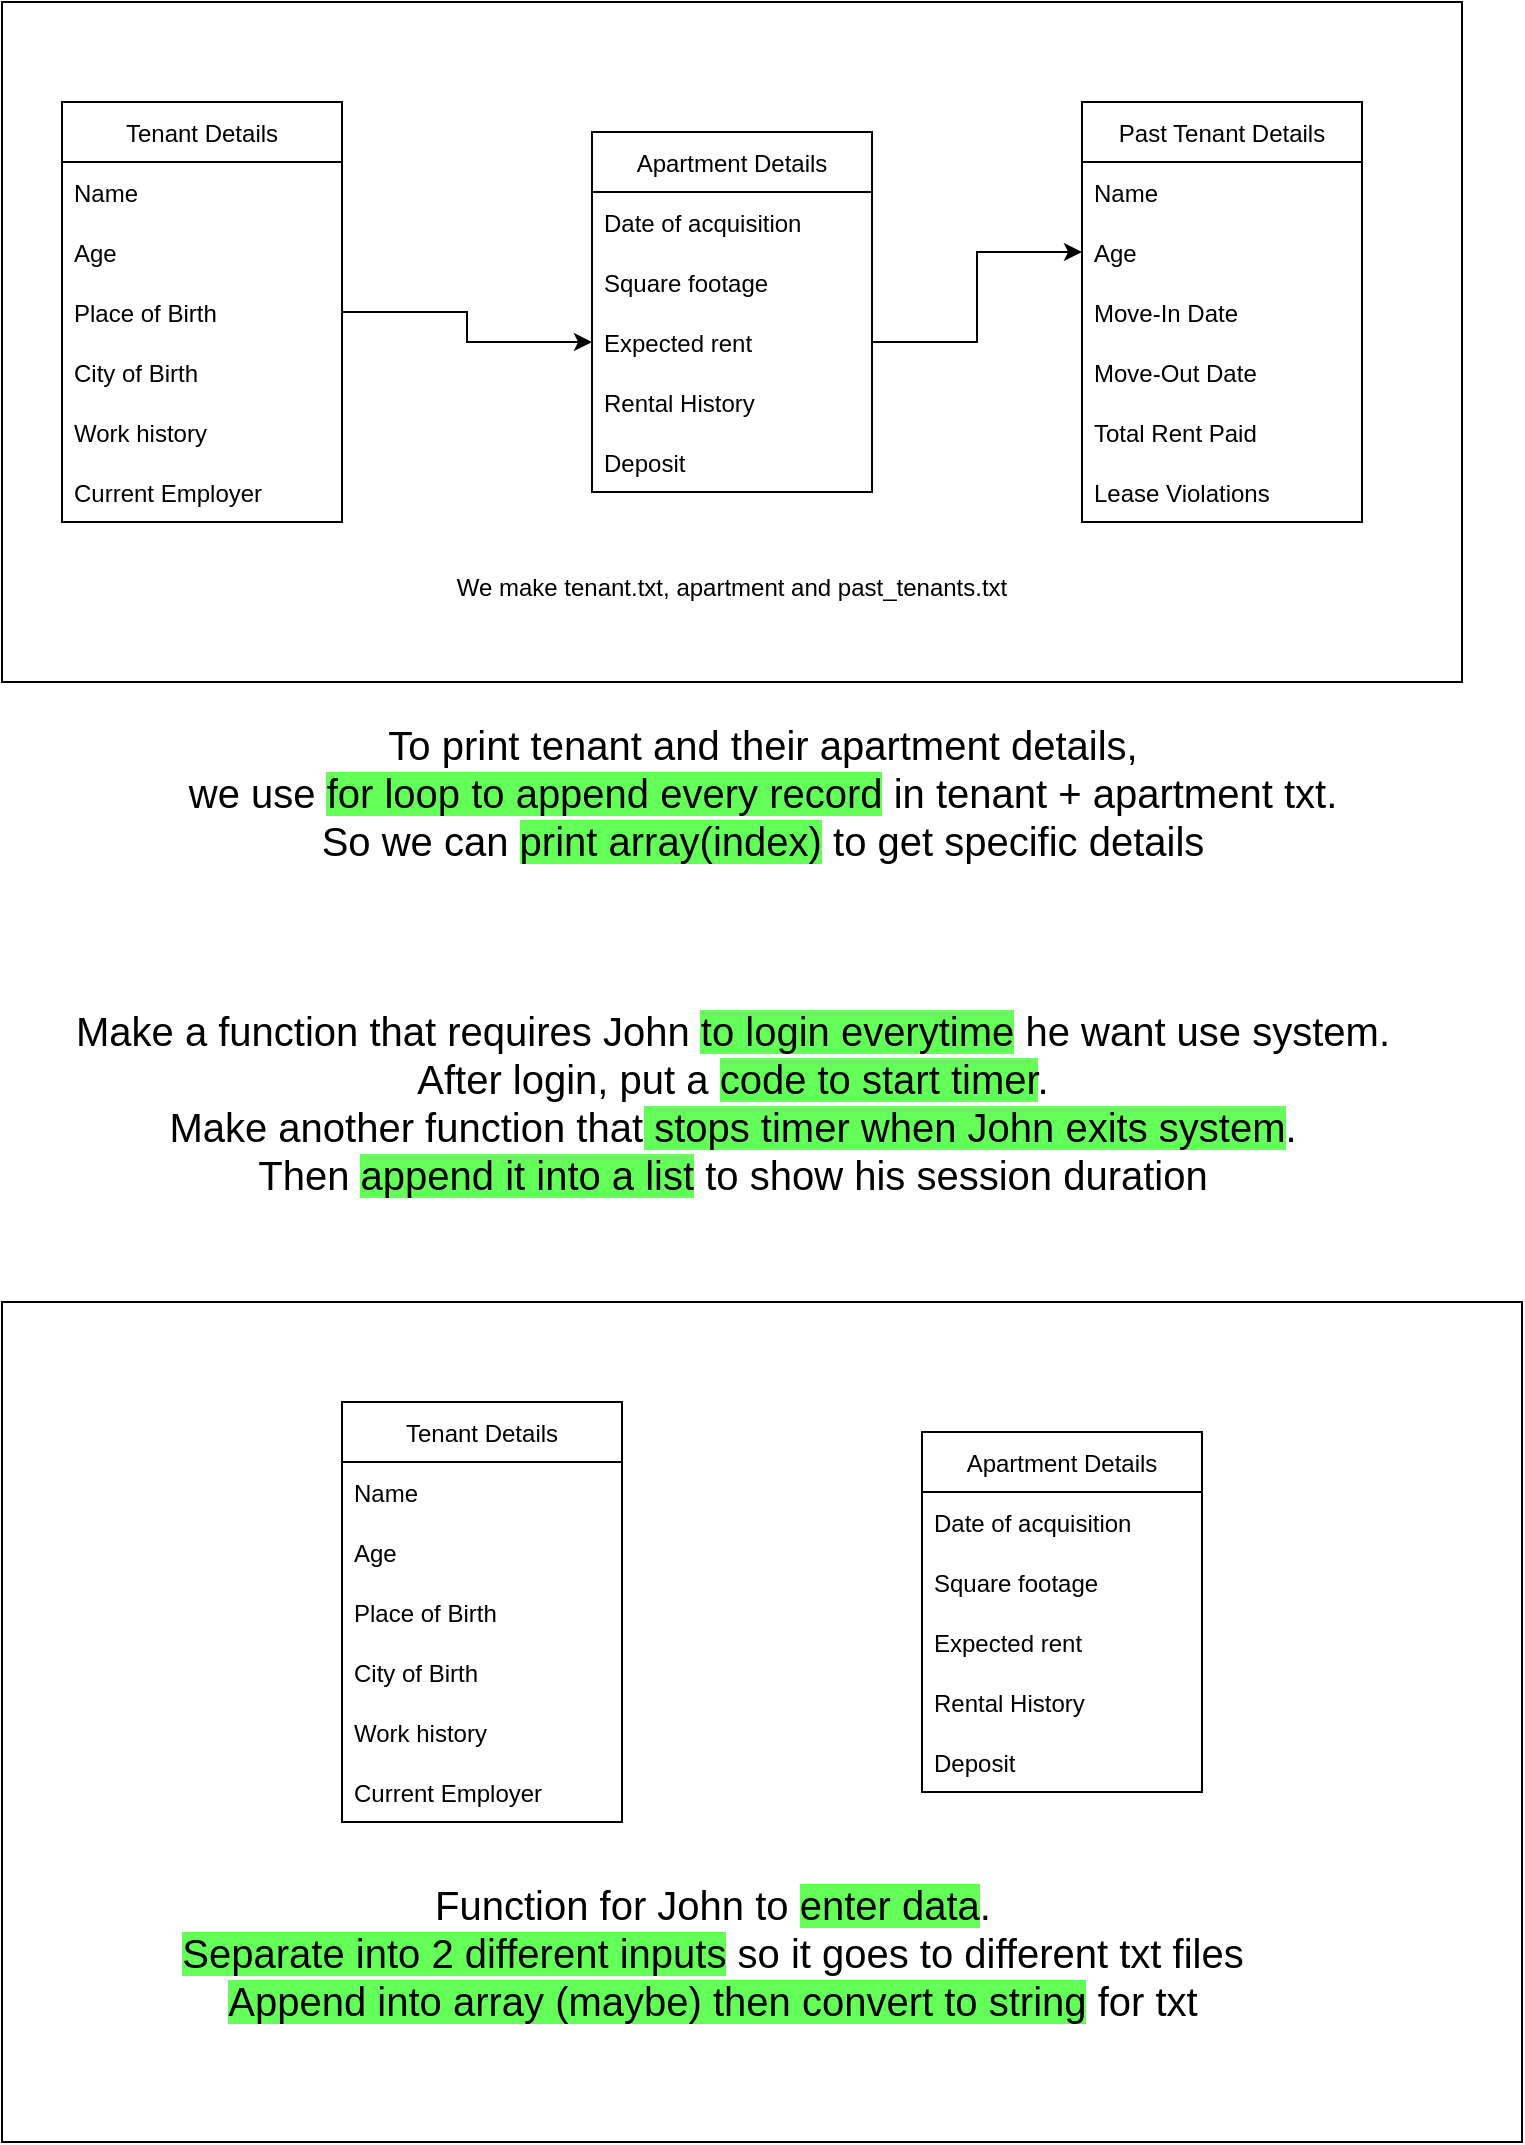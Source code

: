 <mxfile version="20.0.4" type="github">
  <diagram id="mEtMCxcJBWkXMFND_kUl" name="Page-1">
    <mxGraphModel dx="1422" dy="786" grid="1" gridSize="10" guides="1" tooltips="1" connect="1" arrows="1" fold="1" page="1" pageScale="1" pageWidth="850" pageHeight="1100" math="0" shadow="0">
      <root>
        <mxCell id="0" />
        <mxCell id="1" parent="0" />
        <mxCell id="8i0_dZwBOpxGJR3hsL0B-66" value="" style="rounded=0;whiteSpace=wrap;html=1;labelBackgroundColor=#64FF59;fontSize=20;" vertex="1" parent="1">
          <mxGeometry x="60" y="650" width="760" height="420" as="geometry" />
        </mxCell>
        <mxCell id="8i0_dZwBOpxGJR3hsL0B-39" value="&lt;br&gt;&lt;br&gt;&lt;br&gt;&lt;br&gt;&lt;br&gt;&lt;br&gt;&lt;br&gt;&lt;br&gt;&lt;br&gt;&lt;br&gt;&lt;br&gt;&lt;br&gt;&lt;br&gt;&lt;br&gt;&lt;br&gt;&lt;br&gt;&lt;br&gt;We make tenant.txt, apartment and past_tenants.txt" style="rounded=0;whiteSpace=wrap;html=1;" vertex="1" parent="1">
          <mxGeometry x="60" width="730" height="340" as="geometry" />
        </mxCell>
        <mxCell id="8i0_dZwBOpxGJR3hsL0B-14" value="Tenant Details" style="swimlane;fontStyle=0;childLayout=stackLayout;horizontal=1;startSize=30;horizontalStack=0;resizeParent=1;resizeParentMax=0;resizeLast=0;collapsible=1;marginBottom=0;" vertex="1" parent="1">
          <mxGeometry x="90" y="50" width="140" height="210" as="geometry" />
        </mxCell>
        <mxCell id="8i0_dZwBOpxGJR3hsL0B-15" value="Name" style="text;strokeColor=none;fillColor=none;align=left;verticalAlign=middle;spacingLeft=4;spacingRight=4;overflow=hidden;points=[[0,0.5],[1,0.5]];portConstraint=eastwest;rotatable=0;" vertex="1" parent="8i0_dZwBOpxGJR3hsL0B-14">
          <mxGeometry y="30" width="140" height="30" as="geometry" />
        </mxCell>
        <mxCell id="8i0_dZwBOpxGJR3hsL0B-16" value="Age" style="text;strokeColor=none;fillColor=none;align=left;verticalAlign=middle;spacingLeft=4;spacingRight=4;overflow=hidden;points=[[0,0.5],[1,0.5]];portConstraint=eastwest;rotatable=0;" vertex="1" parent="8i0_dZwBOpxGJR3hsL0B-14">
          <mxGeometry y="60" width="140" height="30" as="geometry" />
        </mxCell>
        <mxCell id="8i0_dZwBOpxGJR3hsL0B-17" value="Place of Birth" style="text;strokeColor=none;fillColor=none;align=left;verticalAlign=middle;spacingLeft=4;spacingRight=4;overflow=hidden;points=[[0,0.5],[1,0.5]];portConstraint=eastwest;rotatable=0;" vertex="1" parent="8i0_dZwBOpxGJR3hsL0B-14">
          <mxGeometry y="90" width="140" height="30" as="geometry" />
        </mxCell>
        <mxCell id="8i0_dZwBOpxGJR3hsL0B-19" value="City of Birth" style="text;strokeColor=none;fillColor=none;align=left;verticalAlign=middle;spacingLeft=4;spacingRight=4;overflow=hidden;points=[[0,0.5],[1,0.5]];portConstraint=eastwest;rotatable=0;" vertex="1" parent="8i0_dZwBOpxGJR3hsL0B-14">
          <mxGeometry y="120" width="140" height="30" as="geometry" />
        </mxCell>
        <mxCell id="8i0_dZwBOpxGJR3hsL0B-20" value="Work history" style="text;strokeColor=none;fillColor=none;align=left;verticalAlign=middle;spacingLeft=4;spacingRight=4;overflow=hidden;points=[[0,0.5],[1,0.5]];portConstraint=eastwest;rotatable=0;" vertex="1" parent="8i0_dZwBOpxGJR3hsL0B-14">
          <mxGeometry y="150" width="140" height="30" as="geometry" />
        </mxCell>
        <mxCell id="8i0_dZwBOpxGJR3hsL0B-18" value="Current Employer" style="text;strokeColor=none;fillColor=none;align=left;verticalAlign=middle;spacingLeft=4;spacingRight=4;overflow=hidden;points=[[0,0.5],[1,0.5]];portConstraint=eastwest;rotatable=0;" vertex="1" parent="8i0_dZwBOpxGJR3hsL0B-14">
          <mxGeometry y="180" width="140" height="30" as="geometry" />
        </mxCell>
        <mxCell id="8i0_dZwBOpxGJR3hsL0B-21" value="Apartment Details" style="swimlane;fontStyle=0;childLayout=stackLayout;horizontal=1;startSize=30;horizontalStack=0;resizeParent=1;resizeParentMax=0;resizeLast=0;collapsible=1;marginBottom=0;" vertex="1" parent="1">
          <mxGeometry x="355" y="65" width="140" height="180" as="geometry" />
        </mxCell>
        <mxCell id="8i0_dZwBOpxGJR3hsL0B-22" value="Date of acquisition" style="text;strokeColor=none;fillColor=none;align=left;verticalAlign=middle;spacingLeft=4;spacingRight=4;overflow=hidden;points=[[0,0.5],[1,0.5]];portConstraint=eastwest;rotatable=0;" vertex="1" parent="8i0_dZwBOpxGJR3hsL0B-21">
          <mxGeometry y="30" width="140" height="30" as="geometry" />
        </mxCell>
        <mxCell id="8i0_dZwBOpxGJR3hsL0B-23" value="Square footage" style="text;strokeColor=none;fillColor=none;align=left;verticalAlign=middle;spacingLeft=4;spacingRight=4;overflow=hidden;points=[[0,0.5],[1,0.5]];portConstraint=eastwest;rotatable=0;" vertex="1" parent="8i0_dZwBOpxGJR3hsL0B-21">
          <mxGeometry y="60" width="140" height="30" as="geometry" />
        </mxCell>
        <mxCell id="8i0_dZwBOpxGJR3hsL0B-24" value="Expected rent" style="text;strokeColor=none;fillColor=none;align=left;verticalAlign=middle;spacingLeft=4;spacingRight=4;overflow=hidden;points=[[0,0.5],[1,0.5]];portConstraint=eastwest;rotatable=0;" vertex="1" parent="8i0_dZwBOpxGJR3hsL0B-21">
          <mxGeometry y="90" width="140" height="30" as="geometry" />
        </mxCell>
        <mxCell id="8i0_dZwBOpxGJR3hsL0B-25" value="Rental History" style="text;strokeColor=none;fillColor=none;align=left;verticalAlign=middle;spacingLeft=4;spacingRight=4;overflow=hidden;points=[[0,0.5],[1,0.5]];portConstraint=eastwest;rotatable=0;" vertex="1" parent="8i0_dZwBOpxGJR3hsL0B-21">
          <mxGeometry y="120" width="140" height="30" as="geometry" />
        </mxCell>
        <mxCell id="8i0_dZwBOpxGJR3hsL0B-26" value="Deposit" style="text;strokeColor=none;fillColor=none;align=left;verticalAlign=middle;spacingLeft=4;spacingRight=4;overflow=hidden;points=[[0,0.5],[1,0.5]];portConstraint=eastwest;rotatable=0;" vertex="1" parent="8i0_dZwBOpxGJR3hsL0B-21">
          <mxGeometry y="150" width="140" height="30" as="geometry" />
        </mxCell>
        <mxCell id="8i0_dZwBOpxGJR3hsL0B-28" value="Past Tenant Details" style="swimlane;fontStyle=0;childLayout=stackLayout;horizontal=1;startSize=30;horizontalStack=0;resizeParent=1;resizeParentMax=0;resizeLast=0;collapsible=1;marginBottom=0;" vertex="1" parent="1">
          <mxGeometry x="600" y="50" width="140" height="210" as="geometry" />
        </mxCell>
        <mxCell id="8i0_dZwBOpxGJR3hsL0B-29" value="Name" style="text;strokeColor=none;fillColor=none;align=left;verticalAlign=middle;spacingLeft=4;spacingRight=4;overflow=hidden;points=[[0,0.5],[1,0.5]];portConstraint=eastwest;rotatable=0;" vertex="1" parent="8i0_dZwBOpxGJR3hsL0B-28">
          <mxGeometry y="30" width="140" height="30" as="geometry" />
        </mxCell>
        <mxCell id="8i0_dZwBOpxGJR3hsL0B-30" value="Age" style="text;strokeColor=none;fillColor=none;align=left;verticalAlign=middle;spacingLeft=4;spacingRight=4;overflow=hidden;points=[[0,0.5],[1,0.5]];portConstraint=eastwest;rotatable=0;" vertex="1" parent="8i0_dZwBOpxGJR3hsL0B-28">
          <mxGeometry y="60" width="140" height="30" as="geometry" />
        </mxCell>
        <mxCell id="8i0_dZwBOpxGJR3hsL0B-31" value="Move-In Date" style="text;strokeColor=none;fillColor=none;align=left;verticalAlign=middle;spacingLeft=4;spacingRight=4;overflow=hidden;points=[[0,0.5],[1,0.5]];portConstraint=eastwest;rotatable=0;" vertex="1" parent="8i0_dZwBOpxGJR3hsL0B-28">
          <mxGeometry y="90" width="140" height="30" as="geometry" />
        </mxCell>
        <mxCell id="8i0_dZwBOpxGJR3hsL0B-32" value="Move-Out Date" style="text;strokeColor=none;fillColor=none;align=left;verticalAlign=middle;spacingLeft=4;spacingRight=4;overflow=hidden;points=[[0,0.5],[1,0.5]];portConstraint=eastwest;rotatable=0;" vertex="1" parent="8i0_dZwBOpxGJR3hsL0B-28">
          <mxGeometry y="120" width="140" height="30" as="geometry" />
        </mxCell>
        <mxCell id="8i0_dZwBOpxGJR3hsL0B-33" value="Total Rent Paid" style="text;strokeColor=none;fillColor=none;align=left;verticalAlign=middle;spacingLeft=4;spacingRight=4;overflow=hidden;points=[[0,0.5],[1,0.5]];portConstraint=eastwest;rotatable=0;" vertex="1" parent="8i0_dZwBOpxGJR3hsL0B-28">
          <mxGeometry y="150" width="140" height="30" as="geometry" />
        </mxCell>
        <mxCell id="8i0_dZwBOpxGJR3hsL0B-34" value="Lease Violations" style="text;strokeColor=none;fillColor=none;align=left;verticalAlign=middle;spacingLeft=4;spacingRight=4;overflow=hidden;points=[[0,0.5],[1,0.5]];portConstraint=eastwest;rotatable=0;" vertex="1" parent="8i0_dZwBOpxGJR3hsL0B-28">
          <mxGeometry y="180" width="140" height="30" as="geometry" />
        </mxCell>
        <mxCell id="8i0_dZwBOpxGJR3hsL0B-36" style="edgeStyle=orthogonalEdgeStyle;rounded=0;orthogonalLoop=1;jettySize=auto;html=1;exitX=1;exitY=0.5;exitDx=0;exitDy=0;entryX=0;entryY=0.5;entryDx=0;entryDy=0;" edge="1" parent="1" source="8i0_dZwBOpxGJR3hsL0B-24" target="8i0_dZwBOpxGJR3hsL0B-30">
          <mxGeometry relative="1" as="geometry" />
        </mxCell>
        <mxCell id="8i0_dZwBOpxGJR3hsL0B-37" style="edgeStyle=orthogonalEdgeStyle;rounded=0;orthogonalLoop=1;jettySize=auto;html=1;exitX=1;exitY=0.5;exitDx=0;exitDy=0;entryX=0;entryY=0.5;entryDx=0;entryDy=0;" edge="1" parent="1" source="8i0_dZwBOpxGJR3hsL0B-17" target="8i0_dZwBOpxGJR3hsL0B-24">
          <mxGeometry relative="1" as="geometry" />
        </mxCell>
        <mxCell id="8i0_dZwBOpxGJR3hsL0B-42" value="&lt;font style=&quot;font-size: 20px;&quot;&gt;To print tenant and their apartment details, &lt;br&gt;we use &lt;span style=&quot;background-color: rgb(100, 255, 89);&quot;&gt;for loop to append every record&lt;/span&gt; in tenant + apartment txt.&lt;br&gt;So we can &lt;span style=&quot;background-color: rgb(100, 255, 89);&quot;&gt;print array(index)&lt;/span&gt; to get specific details&lt;/font&gt;" style="text;html=1;align=center;verticalAlign=middle;resizable=0;points=[];autosize=1;strokeColor=none;fillColor=none;" vertex="1" parent="1">
          <mxGeometry x="140" y="350" width="600" height="90" as="geometry" />
        </mxCell>
        <mxCell id="8i0_dZwBOpxGJR3hsL0B-43" value="Make a function that requires John &lt;span style=&quot;background-color: rgb(100, 255, 89);&quot;&gt;to login everytime&lt;/span&gt; he want use system.&lt;br&gt;After login, put a &lt;span style=&quot;background-color: rgb(100, 255, 89);&quot;&gt;code to start timer&lt;/span&gt;.&lt;br&gt;Make another function that&lt;span style=&quot;background-color: rgb(100, 255, 89);&quot;&gt; stops timer when John exits system&lt;/span&gt;.&lt;br&gt;Then &lt;span style=&quot;background-color: rgb(100, 255, 89);&quot;&gt;append it into a list&lt;/span&gt; to show his session duration" style="text;html=1;align=center;verticalAlign=middle;resizable=0;points=[];autosize=1;strokeColor=none;fillColor=none;fontSize=20;" vertex="1" parent="1">
          <mxGeometry x="85" y="495" width="680" height="110" as="geometry" />
        </mxCell>
        <mxCell id="8i0_dZwBOpxGJR3hsL0B-44" value="Tenant Details" style="swimlane;fontStyle=0;childLayout=stackLayout;horizontal=1;startSize=30;horizontalStack=0;resizeParent=1;resizeParentMax=0;resizeLast=0;collapsible=1;marginBottom=0;" vertex="1" parent="1">
          <mxGeometry x="230" y="700" width="140" height="210" as="geometry" />
        </mxCell>
        <mxCell id="8i0_dZwBOpxGJR3hsL0B-45" value="Name" style="text;strokeColor=none;fillColor=none;align=left;verticalAlign=middle;spacingLeft=4;spacingRight=4;overflow=hidden;points=[[0,0.5],[1,0.5]];portConstraint=eastwest;rotatable=0;" vertex="1" parent="8i0_dZwBOpxGJR3hsL0B-44">
          <mxGeometry y="30" width="140" height="30" as="geometry" />
        </mxCell>
        <mxCell id="8i0_dZwBOpxGJR3hsL0B-46" value="Age" style="text;strokeColor=none;fillColor=none;align=left;verticalAlign=middle;spacingLeft=4;spacingRight=4;overflow=hidden;points=[[0,0.5],[1,0.5]];portConstraint=eastwest;rotatable=0;" vertex="1" parent="8i0_dZwBOpxGJR3hsL0B-44">
          <mxGeometry y="60" width="140" height="30" as="geometry" />
        </mxCell>
        <mxCell id="8i0_dZwBOpxGJR3hsL0B-47" value="Place of Birth" style="text;strokeColor=none;fillColor=none;align=left;verticalAlign=middle;spacingLeft=4;spacingRight=4;overflow=hidden;points=[[0,0.5],[1,0.5]];portConstraint=eastwest;rotatable=0;" vertex="1" parent="8i0_dZwBOpxGJR3hsL0B-44">
          <mxGeometry y="90" width="140" height="30" as="geometry" />
        </mxCell>
        <mxCell id="8i0_dZwBOpxGJR3hsL0B-48" value="City of Birth" style="text;strokeColor=none;fillColor=none;align=left;verticalAlign=middle;spacingLeft=4;spacingRight=4;overflow=hidden;points=[[0,0.5],[1,0.5]];portConstraint=eastwest;rotatable=0;" vertex="1" parent="8i0_dZwBOpxGJR3hsL0B-44">
          <mxGeometry y="120" width="140" height="30" as="geometry" />
        </mxCell>
        <mxCell id="8i0_dZwBOpxGJR3hsL0B-49" value="Work history" style="text;strokeColor=none;fillColor=none;align=left;verticalAlign=middle;spacingLeft=4;spacingRight=4;overflow=hidden;points=[[0,0.5],[1,0.5]];portConstraint=eastwest;rotatable=0;" vertex="1" parent="8i0_dZwBOpxGJR3hsL0B-44">
          <mxGeometry y="150" width="140" height="30" as="geometry" />
        </mxCell>
        <mxCell id="8i0_dZwBOpxGJR3hsL0B-50" value="Current Employer" style="text;strokeColor=none;fillColor=none;align=left;verticalAlign=middle;spacingLeft=4;spacingRight=4;overflow=hidden;points=[[0,0.5],[1,0.5]];portConstraint=eastwest;rotatable=0;" vertex="1" parent="8i0_dZwBOpxGJR3hsL0B-44">
          <mxGeometry y="180" width="140" height="30" as="geometry" />
        </mxCell>
        <mxCell id="8i0_dZwBOpxGJR3hsL0B-58" value="Apartment Details" style="swimlane;fontStyle=0;childLayout=stackLayout;horizontal=1;startSize=30;horizontalStack=0;resizeParent=1;resizeParentMax=0;resizeLast=0;collapsible=1;marginBottom=0;" vertex="1" parent="1">
          <mxGeometry x="520" y="715" width="140" height="180" as="geometry" />
        </mxCell>
        <mxCell id="8i0_dZwBOpxGJR3hsL0B-59" value="Date of acquisition" style="text;strokeColor=none;fillColor=none;align=left;verticalAlign=middle;spacingLeft=4;spacingRight=4;overflow=hidden;points=[[0,0.5],[1,0.5]];portConstraint=eastwest;rotatable=0;" vertex="1" parent="8i0_dZwBOpxGJR3hsL0B-58">
          <mxGeometry y="30" width="140" height="30" as="geometry" />
        </mxCell>
        <mxCell id="8i0_dZwBOpxGJR3hsL0B-60" value="Square footage" style="text;strokeColor=none;fillColor=none;align=left;verticalAlign=middle;spacingLeft=4;spacingRight=4;overflow=hidden;points=[[0,0.5],[1,0.5]];portConstraint=eastwest;rotatable=0;" vertex="1" parent="8i0_dZwBOpxGJR3hsL0B-58">
          <mxGeometry y="60" width="140" height="30" as="geometry" />
        </mxCell>
        <mxCell id="8i0_dZwBOpxGJR3hsL0B-61" value="Expected rent" style="text;strokeColor=none;fillColor=none;align=left;verticalAlign=middle;spacingLeft=4;spacingRight=4;overflow=hidden;points=[[0,0.5],[1,0.5]];portConstraint=eastwest;rotatable=0;" vertex="1" parent="8i0_dZwBOpxGJR3hsL0B-58">
          <mxGeometry y="90" width="140" height="30" as="geometry" />
        </mxCell>
        <mxCell id="8i0_dZwBOpxGJR3hsL0B-62" value="Rental History" style="text;strokeColor=none;fillColor=none;align=left;verticalAlign=middle;spacingLeft=4;spacingRight=4;overflow=hidden;points=[[0,0.5],[1,0.5]];portConstraint=eastwest;rotatable=0;" vertex="1" parent="8i0_dZwBOpxGJR3hsL0B-58">
          <mxGeometry y="120" width="140" height="30" as="geometry" />
        </mxCell>
        <mxCell id="8i0_dZwBOpxGJR3hsL0B-63" value="Deposit" style="text;strokeColor=none;fillColor=none;align=left;verticalAlign=middle;spacingLeft=4;spacingRight=4;overflow=hidden;points=[[0,0.5],[1,0.5]];portConstraint=eastwest;rotatable=0;" vertex="1" parent="8i0_dZwBOpxGJR3hsL0B-58">
          <mxGeometry y="150" width="140" height="30" as="geometry" />
        </mxCell>
        <mxCell id="8i0_dZwBOpxGJR3hsL0B-64" value="" style="shape=image;html=1;verticalAlign=top;verticalLabelPosition=bottom;labelBackgroundColor=#ffffff;imageAspect=0;aspect=fixed;image=https://cdn3.iconfinder.com/data/icons/user-interface-169/32/plus-128.png;fontSize=20;" vertex="1" parent="1">
          <mxGeometry x="440" y="786" width="38" height="38" as="geometry" />
        </mxCell>
        <mxCell id="8i0_dZwBOpxGJR3hsL0B-65" value="Function for John to &lt;span style=&quot;background-color: rgb(100, 255, 89);&quot;&gt;enter data&lt;/span&gt;.&lt;br&gt;&lt;span style=&quot;background-color: rgb(100, 255, 89);&quot;&gt;Separate into 2 different inputs&lt;/span&gt; so it goes to different txt files&lt;br&gt;&lt;span style=&quot;background-color: rgb(100, 255, 89);&quot;&gt;Append into array (maybe) then convert to string&lt;/span&gt; for txt" style="text;html=1;align=center;verticalAlign=middle;resizable=0;points=[];autosize=1;strokeColor=none;fillColor=none;fontSize=20;" vertex="1" parent="1">
          <mxGeometry x="140" y="930" width="550" height="90" as="geometry" />
        </mxCell>
      </root>
    </mxGraphModel>
  </diagram>
</mxfile>
